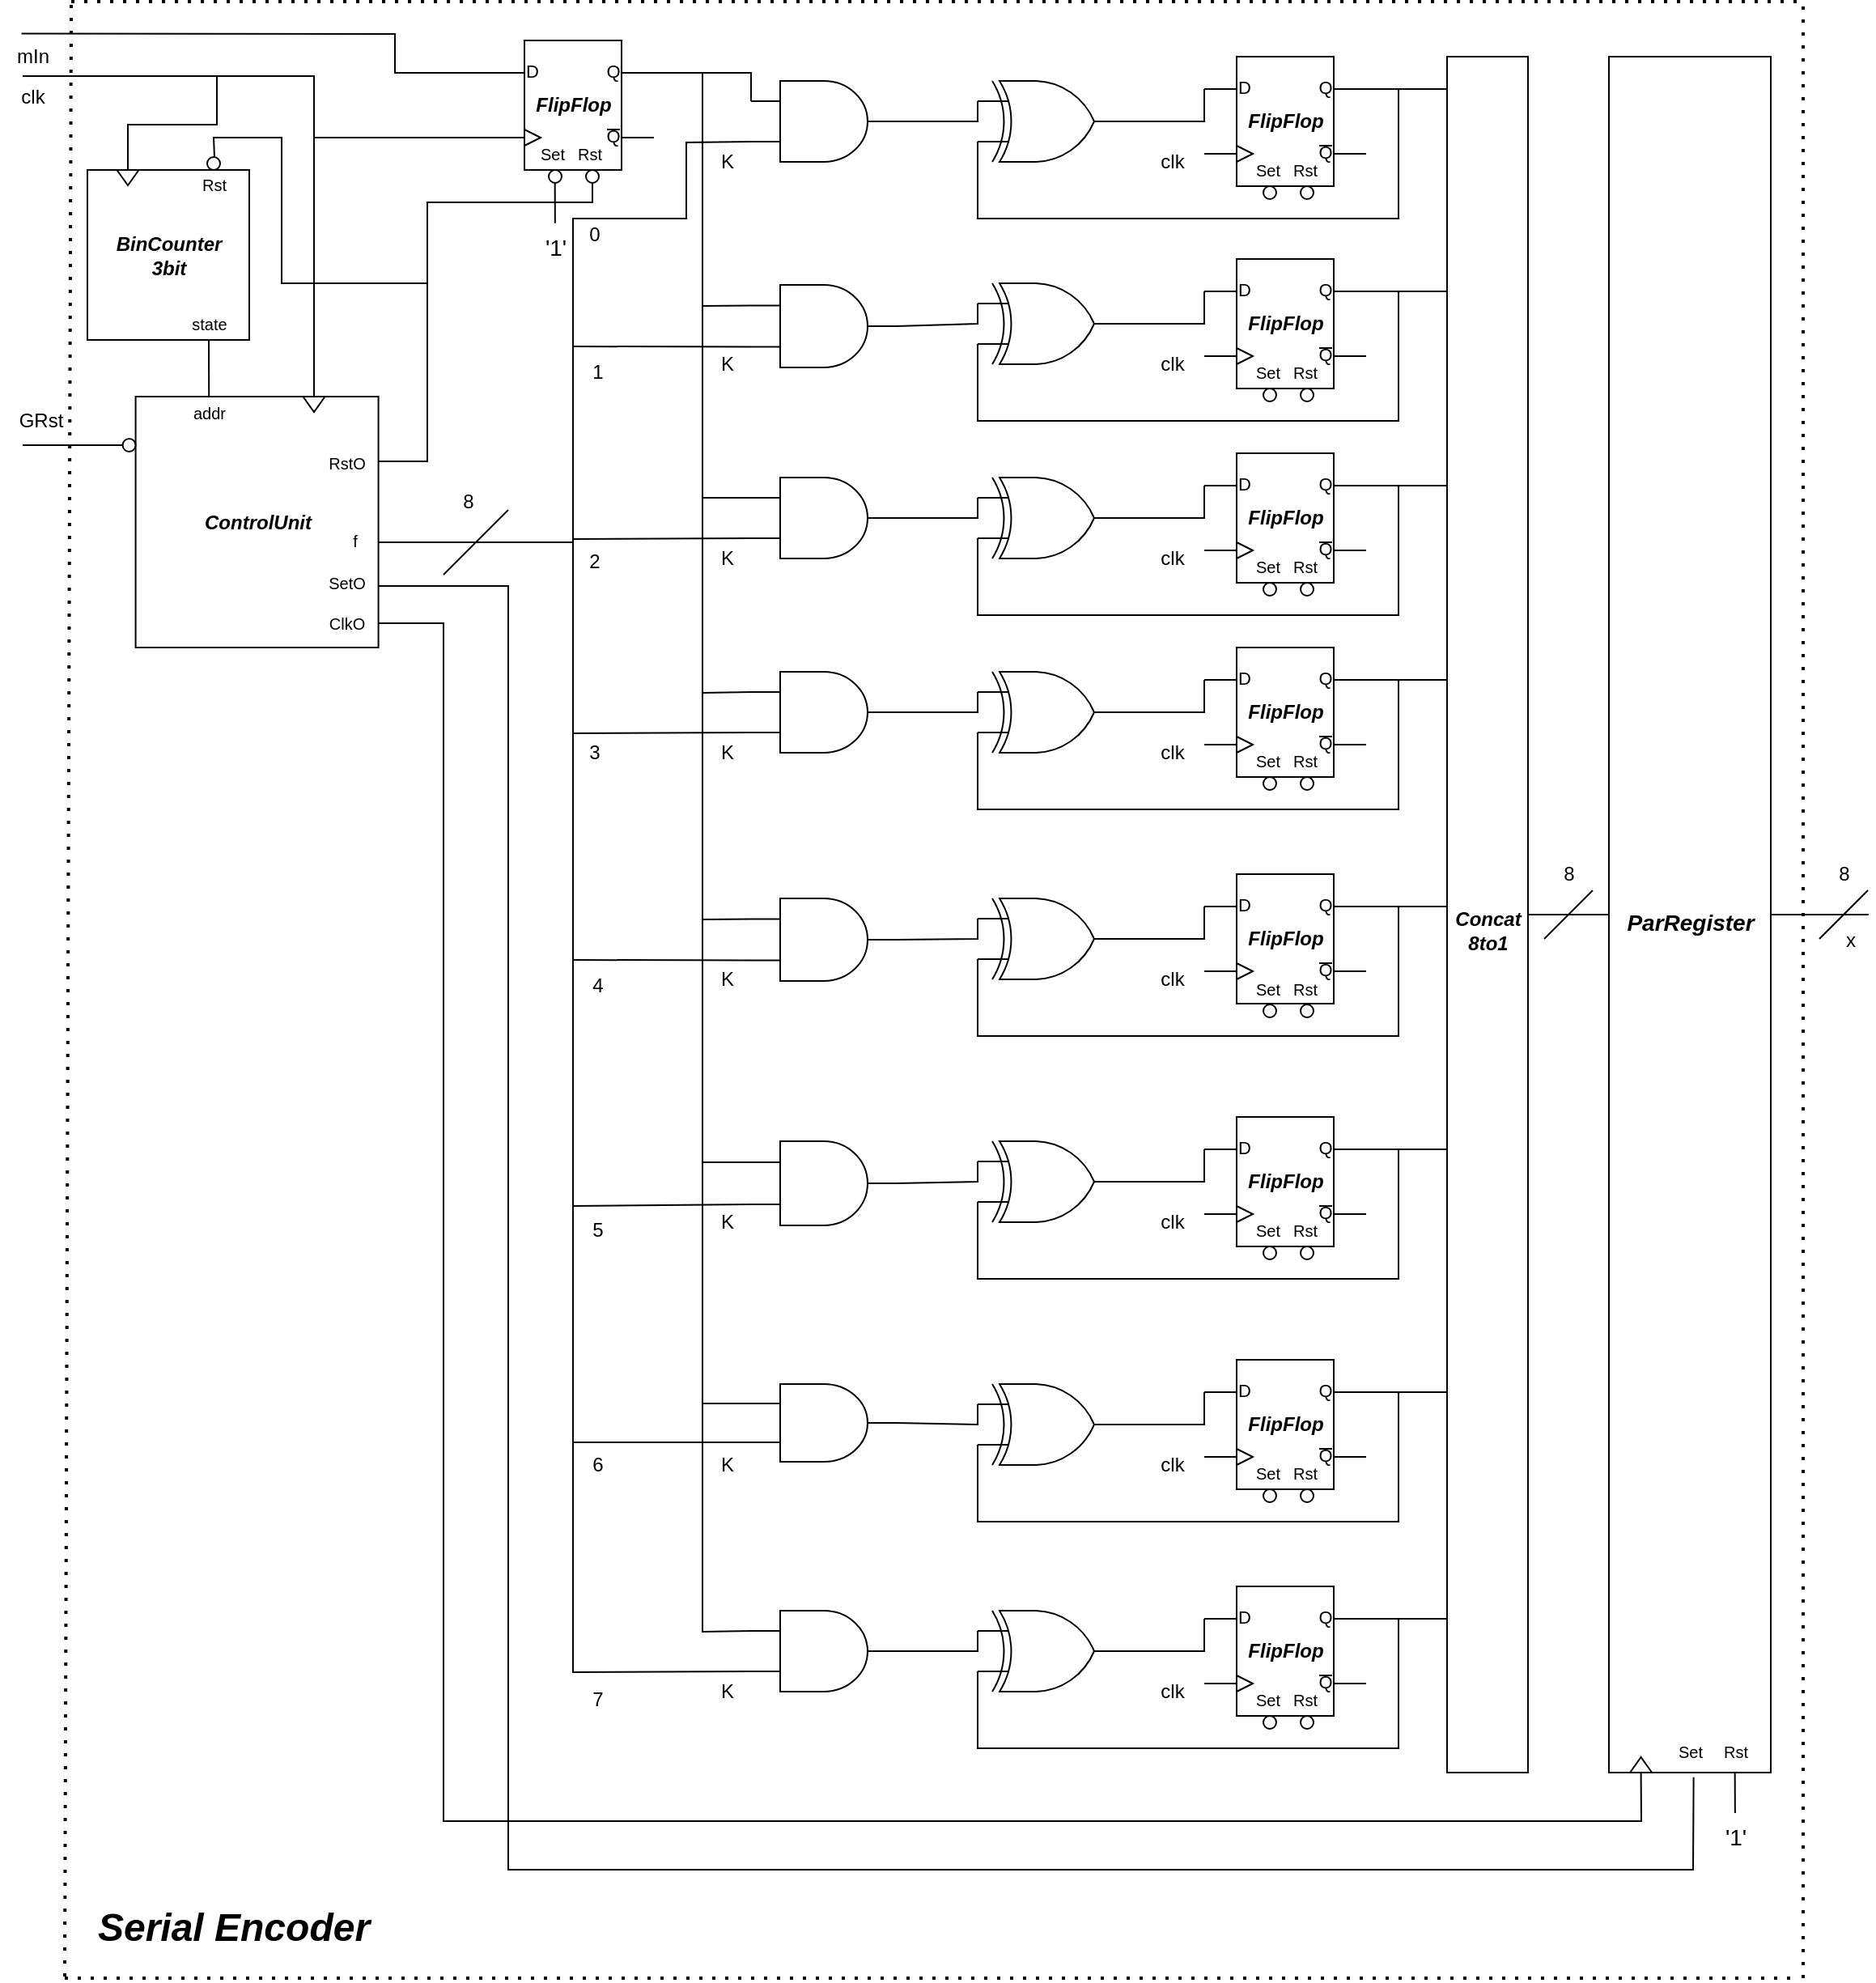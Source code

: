 <mxfile version="20.5.3" type="device"><diagram id="hlWSOwEMlUsjXCaCls0Y" name="Página-1"><mxGraphModel dx="2556" dy="978" grid="1" gridSize="10" guides="1" tooltips="1" connect="1" arrows="1" fold="1" page="1" pageScale="1" pageWidth="1169" pageHeight="827" math="0" shadow="0"><root><mxCell id="0"/><mxCell id="1" parent="0"/><mxCell id="8LxzM9WixTNTeKyloOXk-4" value="" style="verticalLabelPosition=bottom;shadow=0;dashed=0;align=center;html=1;verticalAlign=top;shape=mxgraph.electrical.logic_gates.d_type_flip-flop;" parent="1" vertex="1"><mxGeometry x="310" y="44" width="100" height="80" as="geometry"/></mxCell><mxCell id="8LxzM9WixTNTeKyloOXk-13" value="clk" style="text;html=1;align=center;verticalAlign=middle;resizable=0;points=[];autosize=1;strokeColor=none;fillColor=none;" parent="1" vertex="1"><mxGeometry x="6" y="64" width="40" height="30" as="geometry"/></mxCell><mxCell id="8LxzM9WixTNTeKyloOXk-22" value="" style="verticalLabelPosition=bottom;shadow=0;dashed=0;align=center;html=1;verticalAlign=top;shape=mxgraph.electrical.logic_gates.logic_gate;operation=and;" parent="1" vertex="1"><mxGeometry x="470" y="69" width="90" height="50" as="geometry"/></mxCell><mxCell id="8LxzM9WixTNTeKyloOXk-32" value="" style="verticalLabelPosition=bottom;shadow=0;dashed=0;align=center;html=1;verticalAlign=top;shape=mxgraph.electrical.logic_gates.logic_gate;operation=xor;" parent="1" vertex="1"><mxGeometry x="610" y="69" width="90" height="50" as="geometry"/></mxCell><mxCell id="8LxzM9WixTNTeKyloOXk-40" value="" style="verticalLabelPosition=bottom;shadow=0;dashed=0;align=center;html=1;verticalAlign=top;shape=mxgraph.electrical.logic_gates.d_type_flip-flop;" parent="1" vertex="1"><mxGeometry x="750" y="54" width="100" height="80" as="geometry"/></mxCell><mxCell id="8LxzM9WixTNTeKyloOXk-57" value="" style="endArrow=none;html=1;rounded=0;entryX=1;entryY=0.25;entryDx=0;entryDy=0;entryPerimeter=0;" parent="1" target="8LxzM9WixTNTeKyloOXk-40" edge="1"><mxGeometry width="50" height="50" relative="1" as="geometry"><mxPoint x="910" y="74" as="sourcePoint"/><mxPoint x="800" y="424" as="targetPoint"/></mxGeometry></mxCell><mxCell id="8LxzM9WixTNTeKyloOXk-58" value="" style="endArrow=none;html=1;rounded=0;exitX=0;exitY=0.75;exitDx=0;exitDy=0;exitPerimeter=0;" parent="1" source="8LxzM9WixTNTeKyloOXk-32" edge="1"><mxGeometry width="50" height="50" relative="1" as="geometry"><mxPoint x="750" y="474" as="sourcePoint"/><mxPoint x="870" y="74" as="targetPoint"/><Array as="points"><mxPoint x="610" y="154"/><mxPoint x="870" y="154"/></Array></mxGeometry></mxCell><mxCell id="8LxzM9WixTNTeKyloOXk-75" value="" style="endArrow=none;html=1;rounded=0;entryX=1;entryY=0.5;entryDx=0;entryDy=0;entryPerimeter=0;exitX=0;exitY=0.25;exitDx=0;exitDy=0;exitPerimeter=0;" parent="1" source="8LxzM9WixTNTeKyloOXk-40" target="8LxzM9WixTNTeKyloOXk-32" edge="1"><mxGeometry width="50" height="50" relative="1" as="geometry"><mxPoint x="560" y="364" as="sourcePoint"/><mxPoint x="610" y="314" as="targetPoint"/><Array as="points"><mxPoint x="750" y="94"/></Array></mxGeometry></mxCell><mxCell id="8LxzM9WixTNTeKyloOXk-76" value="" style="endArrow=none;html=1;rounded=0;entryX=1;entryY=0.5;entryDx=0;entryDy=0;entryPerimeter=0;exitX=0;exitY=0.25;exitDx=0;exitDy=0;exitPerimeter=0;" parent="1" source="8LxzM9WixTNTeKyloOXk-32" target="8LxzM9WixTNTeKyloOXk-22" edge="1"><mxGeometry width="50" height="50" relative="1" as="geometry"><mxPoint x="560" y="364" as="sourcePoint"/><mxPoint x="610" y="314" as="targetPoint"/><Array as="points"><mxPoint x="610" y="94"/></Array></mxGeometry></mxCell><mxCell id="8LxzM9WixTNTeKyloOXk-77" value="" style="endArrow=none;html=1;rounded=0;entryX=1;entryY=0.25;entryDx=0;entryDy=0;entryPerimeter=0;exitX=0;exitY=0.25;exitDx=0;exitDy=0;exitPerimeter=0;" parent="1" source="8LxzM9WixTNTeKyloOXk-22" target="8LxzM9WixTNTeKyloOXk-4" edge="1"><mxGeometry width="50" height="50" relative="1" as="geometry"><mxPoint x="560" y="364" as="sourcePoint"/><mxPoint x="610" y="314" as="targetPoint"/><Array as="points"><mxPoint x="470" y="64"/></Array></mxGeometry></mxCell><mxCell id="8LxzM9WixTNTeKyloOXk-82" value="mIn" style="text;html=1;align=center;verticalAlign=middle;resizable=0;points=[];autosize=1;strokeColor=none;fillColor=none;" parent="1" vertex="1"><mxGeometry x="6" y="39" width="40" height="30" as="geometry"/></mxCell><mxCell id="8LxzM9WixTNTeKyloOXk-83" value="K" style="text;html=1;align=center;verticalAlign=middle;resizable=0;points=[];autosize=1;strokeColor=none;fillColor=none;" parent="1" vertex="1"><mxGeometry x="440" y="104" width="30" height="30" as="geometry"/></mxCell><mxCell id="8LxzM9WixTNTeKyloOXk-86" value="clk" style="text;html=1;align=center;verticalAlign=middle;resizable=0;points=[];autosize=1;strokeColor=none;fillColor=none;" parent="1" vertex="1"><mxGeometry x="710" y="104" width="40" height="30" as="geometry"/></mxCell><mxCell id="8LxzM9WixTNTeKyloOXk-90" value="" style="verticalLabelPosition=bottom;shadow=0;dashed=0;align=center;html=1;verticalAlign=top;shape=mxgraph.electrical.logic_gates.logic_gate;operation=and;" parent="1" vertex="1"><mxGeometry x="470" y="195" width="90" height="51" as="geometry"/></mxCell><mxCell id="8LxzM9WixTNTeKyloOXk-91" value="" style="verticalLabelPosition=bottom;shadow=0;dashed=0;align=center;html=1;verticalAlign=top;shape=mxgraph.electrical.logic_gates.logic_gate;operation=xor;" parent="1" vertex="1"><mxGeometry x="610" y="194" width="90" height="50" as="geometry"/></mxCell><mxCell id="8LxzM9WixTNTeKyloOXk-92" value="" style="verticalLabelPosition=bottom;shadow=0;dashed=0;align=center;html=1;verticalAlign=top;shape=mxgraph.electrical.logic_gates.d_type_flip-flop;" parent="1" vertex="1"><mxGeometry x="750" y="179" width="100" height="80" as="geometry"/></mxCell><mxCell id="8LxzM9WixTNTeKyloOXk-94" value="" style="endArrow=none;html=1;rounded=0;entryX=1;entryY=0.25;entryDx=0;entryDy=0;entryPerimeter=0;" parent="1" target="8LxzM9WixTNTeKyloOXk-92" edge="1"><mxGeometry width="50" height="50" relative="1" as="geometry"><mxPoint x="910" y="199" as="sourcePoint"/><mxPoint x="800" y="549" as="targetPoint"/></mxGeometry></mxCell><mxCell id="8LxzM9WixTNTeKyloOXk-95" value="" style="endArrow=none;html=1;rounded=0;exitX=0;exitY=0.75;exitDx=0;exitDy=0;exitPerimeter=0;" parent="1" source="8LxzM9WixTNTeKyloOXk-91" edge="1"><mxGeometry width="50" height="50" relative="1" as="geometry"><mxPoint x="750" y="599" as="sourcePoint"/><mxPoint x="870" y="199" as="targetPoint"/><Array as="points"><mxPoint x="610" y="279"/><mxPoint x="870" y="279"/></Array></mxGeometry></mxCell><mxCell id="8LxzM9WixTNTeKyloOXk-96" value="" style="endArrow=none;html=1;rounded=0;entryX=1;entryY=0.5;entryDx=0;entryDy=0;entryPerimeter=0;exitX=0;exitY=0.25;exitDx=0;exitDy=0;exitPerimeter=0;" parent="1" source="8LxzM9WixTNTeKyloOXk-92" target="8LxzM9WixTNTeKyloOXk-91" edge="1"><mxGeometry width="50" height="50" relative="1" as="geometry"><mxPoint x="560" y="489" as="sourcePoint"/><mxPoint x="610" y="439" as="targetPoint"/><Array as="points"><mxPoint x="750" y="219"/></Array></mxGeometry></mxCell><mxCell id="8LxzM9WixTNTeKyloOXk-97" value="" style="endArrow=none;html=1;rounded=0;entryX=1;entryY=0.5;entryDx=0;entryDy=0;entryPerimeter=0;exitX=0;exitY=0.25;exitDx=0;exitDy=0;exitPerimeter=0;" parent="1" source="8LxzM9WixTNTeKyloOXk-91" target="8LxzM9WixTNTeKyloOXk-90" edge="1"><mxGeometry width="50" height="50" relative="1" as="geometry"><mxPoint x="560" y="489" as="sourcePoint"/><mxPoint x="610" y="439" as="targetPoint"/><Array as="points"><mxPoint x="610" y="219"/></Array></mxGeometry></mxCell><mxCell id="8LxzM9WixTNTeKyloOXk-102" value="K" style="text;html=1;align=center;verticalAlign=middle;resizable=0;points=[];autosize=1;strokeColor=none;fillColor=none;" parent="1" vertex="1"><mxGeometry x="440" y="229" width="30" height="30" as="geometry"/></mxCell><mxCell id="8LxzM9WixTNTeKyloOXk-103" value="clk" style="text;html=1;align=center;verticalAlign=middle;resizable=0;points=[];autosize=1;strokeColor=none;fillColor=none;" parent="1" vertex="1"><mxGeometry x="710" y="229" width="40" height="30" as="geometry"/></mxCell><mxCell id="8LxzM9WixTNTeKyloOXk-107" value="" style="verticalLabelPosition=bottom;shadow=0;dashed=0;align=center;html=1;verticalAlign=top;shape=mxgraph.electrical.logic_gates.logic_gate;operation=and;" parent="1" vertex="1"><mxGeometry x="470" y="314" width="90" height="50" as="geometry"/></mxCell><mxCell id="8LxzM9WixTNTeKyloOXk-108" value="" style="verticalLabelPosition=bottom;shadow=0;dashed=0;align=center;html=1;verticalAlign=top;shape=mxgraph.electrical.logic_gates.logic_gate;operation=xor;" parent="1" vertex="1"><mxGeometry x="610" y="314" width="90" height="50" as="geometry"/></mxCell><mxCell id="8LxzM9WixTNTeKyloOXk-109" value="" style="verticalLabelPosition=bottom;shadow=0;dashed=0;align=center;html=1;verticalAlign=top;shape=mxgraph.electrical.logic_gates.d_type_flip-flop;" parent="1" vertex="1"><mxGeometry x="750" y="299" width="100" height="80" as="geometry"/></mxCell><mxCell id="8LxzM9WixTNTeKyloOXk-111" value="" style="endArrow=none;html=1;rounded=0;entryX=1;entryY=0.25;entryDx=0;entryDy=0;entryPerimeter=0;" parent="1" target="8LxzM9WixTNTeKyloOXk-109" edge="1"><mxGeometry width="50" height="50" relative="1" as="geometry"><mxPoint x="910" y="319" as="sourcePoint"/><mxPoint x="800" y="669" as="targetPoint"/></mxGeometry></mxCell><mxCell id="8LxzM9WixTNTeKyloOXk-112" value="" style="endArrow=none;html=1;rounded=0;exitX=0;exitY=0.75;exitDx=0;exitDy=0;exitPerimeter=0;" parent="1" source="8LxzM9WixTNTeKyloOXk-108" edge="1"><mxGeometry width="50" height="50" relative="1" as="geometry"><mxPoint x="750" y="719" as="sourcePoint"/><mxPoint x="870" y="319" as="targetPoint"/><Array as="points"><mxPoint x="610" y="399"/><mxPoint x="870" y="399"/></Array></mxGeometry></mxCell><mxCell id="8LxzM9WixTNTeKyloOXk-113" value="" style="endArrow=none;html=1;rounded=0;entryX=1;entryY=0.5;entryDx=0;entryDy=0;entryPerimeter=0;exitX=0;exitY=0.25;exitDx=0;exitDy=0;exitPerimeter=0;" parent="1" source="8LxzM9WixTNTeKyloOXk-109" target="8LxzM9WixTNTeKyloOXk-108" edge="1"><mxGeometry width="50" height="50" relative="1" as="geometry"><mxPoint x="560" y="609" as="sourcePoint"/><mxPoint x="610" y="559" as="targetPoint"/><Array as="points"><mxPoint x="750" y="339"/></Array></mxGeometry></mxCell><mxCell id="8LxzM9WixTNTeKyloOXk-114" value="" style="endArrow=none;html=1;rounded=0;entryX=1;entryY=0.5;entryDx=0;entryDy=0;entryPerimeter=0;exitX=0;exitY=0.25;exitDx=0;exitDy=0;exitPerimeter=0;" parent="1" source="8LxzM9WixTNTeKyloOXk-108" target="8LxzM9WixTNTeKyloOXk-107" edge="1"><mxGeometry width="50" height="50" relative="1" as="geometry"><mxPoint x="560" y="609" as="sourcePoint"/><mxPoint x="610" y="559" as="targetPoint"/><Array as="points"><mxPoint x="610" y="339"/></Array></mxGeometry></mxCell><mxCell id="8LxzM9WixTNTeKyloOXk-119" value="K" style="text;html=1;align=center;verticalAlign=middle;resizable=0;points=[];autosize=1;strokeColor=none;fillColor=none;" parent="1" vertex="1"><mxGeometry x="440" y="349" width="30" height="30" as="geometry"/></mxCell><mxCell id="8LxzM9WixTNTeKyloOXk-120" value="clk" style="text;html=1;align=center;verticalAlign=middle;resizable=0;points=[];autosize=1;strokeColor=none;fillColor=none;" parent="1" vertex="1"><mxGeometry x="710" y="349" width="40" height="30" as="geometry"/></mxCell><mxCell id="8LxzM9WixTNTeKyloOXk-141" value="" style="verticalLabelPosition=bottom;shadow=0;dashed=0;align=center;html=1;verticalAlign=top;shape=mxgraph.electrical.logic_gates.logic_gate;operation=and;" parent="1" vertex="1"><mxGeometry x="470" y="434" width="90" height="50" as="geometry"/></mxCell><mxCell id="8LxzM9WixTNTeKyloOXk-142" value="" style="verticalLabelPosition=bottom;shadow=0;dashed=0;align=center;html=1;verticalAlign=top;shape=mxgraph.electrical.logic_gates.logic_gate;operation=xor;" parent="1" vertex="1"><mxGeometry x="610" y="434" width="90" height="50" as="geometry"/></mxCell><mxCell id="8LxzM9WixTNTeKyloOXk-143" value="" style="verticalLabelPosition=bottom;shadow=0;dashed=0;align=center;html=1;verticalAlign=top;shape=mxgraph.electrical.logic_gates.d_type_flip-flop;" parent="1" vertex="1"><mxGeometry x="750" y="419" width="100" height="80" as="geometry"/></mxCell><mxCell id="8LxzM9WixTNTeKyloOXk-145" value="" style="endArrow=none;html=1;rounded=0;entryX=1;entryY=0.25;entryDx=0;entryDy=0;entryPerimeter=0;" parent="1" target="8LxzM9WixTNTeKyloOXk-143" edge="1"><mxGeometry width="50" height="50" relative="1" as="geometry"><mxPoint x="910" y="439" as="sourcePoint"/><mxPoint x="800" y="789" as="targetPoint"/></mxGeometry></mxCell><mxCell id="8LxzM9WixTNTeKyloOXk-146" value="" style="endArrow=none;html=1;rounded=0;exitX=0;exitY=0.75;exitDx=0;exitDy=0;exitPerimeter=0;" parent="1" source="8LxzM9WixTNTeKyloOXk-142" edge="1"><mxGeometry width="50" height="50" relative="1" as="geometry"><mxPoint x="750" y="839" as="sourcePoint"/><mxPoint x="870" y="439" as="targetPoint"/><Array as="points"><mxPoint x="610" y="519"/><mxPoint x="870" y="519"/></Array></mxGeometry></mxCell><mxCell id="8LxzM9WixTNTeKyloOXk-147" value="" style="endArrow=none;html=1;rounded=0;entryX=1;entryY=0.5;entryDx=0;entryDy=0;entryPerimeter=0;exitX=0;exitY=0.25;exitDx=0;exitDy=0;exitPerimeter=0;" parent="1" source="8LxzM9WixTNTeKyloOXk-143" target="8LxzM9WixTNTeKyloOXk-142" edge="1"><mxGeometry width="50" height="50" relative="1" as="geometry"><mxPoint x="560" y="729" as="sourcePoint"/><mxPoint x="610" y="679" as="targetPoint"/><Array as="points"><mxPoint x="750" y="459"/></Array></mxGeometry></mxCell><mxCell id="8LxzM9WixTNTeKyloOXk-148" value="" style="endArrow=none;html=1;rounded=0;entryX=1;entryY=0.5;entryDx=0;entryDy=0;entryPerimeter=0;exitX=0;exitY=0.25;exitDx=0;exitDy=0;exitPerimeter=0;" parent="1" source="8LxzM9WixTNTeKyloOXk-142" target="8LxzM9WixTNTeKyloOXk-141" edge="1"><mxGeometry width="50" height="50" relative="1" as="geometry"><mxPoint x="560" y="729" as="sourcePoint"/><mxPoint x="610" y="679" as="targetPoint"/><Array as="points"><mxPoint x="610" y="459"/></Array></mxGeometry></mxCell><mxCell id="8LxzM9WixTNTeKyloOXk-153" value="K" style="text;html=1;align=center;verticalAlign=middle;resizable=0;points=[];autosize=1;strokeColor=none;fillColor=none;" parent="1" vertex="1"><mxGeometry x="440" y="469" width="30" height="30" as="geometry"/></mxCell><mxCell id="8LxzM9WixTNTeKyloOXk-154" value="clk" style="text;html=1;align=center;verticalAlign=middle;resizable=0;points=[];autosize=1;strokeColor=none;fillColor=none;" parent="1" vertex="1"><mxGeometry x="710" y="469" width="40" height="30" as="geometry"/></mxCell><mxCell id="8LxzM9WixTNTeKyloOXk-158" value="" style="verticalLabelPosition=bottom;shadow=0;dashed=0;align=center;html=1;verticalAlign=top;shape=mxgraph.electrical.logic_gates.logic_gate;operation=and;" parent="1" vertex="1"><mxGeometry x="470" y="574" width="90" height="51" as="geometry"/></mxCell><mxCell id="8LxzM9WixTNTeKyloOXk-159" value="" style="verticalLabelPosition=bottom;shadow=0;dashed=0;align=center;html=1;verticalAlign=top;shape=mxgraph.electrical.logic_gates.logic_gate;operation=xor;" parent="1" vertex="1"><mxGeometry x="610" y="574" width="90" height="50" as="geometry"/></mxCell><mxCell id="8LxzM9WixTNTeKyloOXk-160" value="" style="verticalLabelPosition=bottom;shadow=0;dashed=0;align=center;html=1;verticalAlign=top;shape=mxgraph.electrical.logic_gates.d_type_flip-flop;" parent="1" vertex="1"><mxGeometry x="750" y="559" width="100" height="80" as="geometry"/></mxCell><mxCell id="8LxzM9WixTNTeKyloOXk-162" value="" style="endArrow=none;html=1;rounded=0;entryX=1;entryY=0.25;entryDx=0;entryDy=0;entryPerimeter=0;" parent="1" target="8LxzM9WixTNTeKyloOXk-160" edge="1"><mxGeometry width="50" height="50" relative="1" as="geometry"><mxPoint x="910" y="579" as="sourcePoint"/><mxPoint x="800" y="929" as="targetPoint"/></mxGeometry></mxCell><mxCell id="8LxzM9WixTNTeKyloOXk-163" value="" style="endArrow=none;html=1;rounded=0;exitX=0;exitY=0.75;exitDx=0;exitDy=0;exitPerimeter=0;" parent="1" source="8LxzM9WixTNTeKyloOXk-159" edge="1"><mxGeometry width="50" height="50" relative="1" as="geometry"><mxPoint x="750" y="979" as="sourcePoint"/><mxPoint x="870" y="579" as="targetPoint"/><Array as="points"><mxPoint x="610" y="659"/><mxPoint x="870" y="659"/></Array></mxGeometry></mxCell><mxCell id="8LxzM9WixTNTeKyloOXk-164" value="" style="endArrow=none;html=1;rounded=0;entryX=1;entryY=0.5;entryDx=0;entryDy=0;entryPerimeter=0;exitX=0;exitY=0.25;exitDx=0;exitDy=0;exitPerimeter=0;" parent="1" source="8LxzM9WixTNTeKyloOXk-160" target="8LxzM9WixTNTeKyloOXk-159" edge="1"><mxGeometry width="50" height="50" relative="1" as="geometry"><mxPoint x="560" y="869" as="sourcePoint"/><mxPoint x="610" y="819" as="targetPoint"/><Array as="points"><mxPoint x="750" y="599"/></Array></mxGeometry></mxCell><mxCell id="8LxzM9WixTNTeKyloOXk-165" value="" style="endArrow=none;html=1;rounded=0;entryX=1;entryY=0.5;entryDx=0;entryDy=0;entryPerimeter=0;exitX=0;exitY=0.25;exitDx=0;exitDy=0;exitPerimeter=0;" parent="1" source="8LxzM9WixTNTeKyloOXk-159" target="8LxzM9WixTNTeKyloOXk-158" edge="1"><mxGeometry width="50" height="50" relative="1" as="geometry"><mxPoint x="560" y="869" as="sourcePoint"/><mxPoint x="610" y="819" as="targetPoint"/><Array as="points"><mxPoint x="610" y="599"/></Array></mxGeometry></mxCell><mxCell id="8LxzM9WixTNTeKyloOXk-170" value="K" style="text;html=1;align=center;verticalAlign=middle;resizable=0;points=[];autosize=1;strokeColor=none;fillColor=none;" parent="1" vertex="1"><mxGeometry x="440" y="609" width="30" height="30" as="geometry"/></mxCell><mxCell id="8LxzM9WixTNTeKyloOXk-171" value="clk" style="text;html=1;align=center;verticalAlign=middle;resizable=0;points=[];autosize=1;strokeColor=none;fillColor=none;" parent="1" vertex="1"><mxGeometry x="710" y="609" width="40" height="30" as="geometry"/></mxCell><mxCell id="8LxzM9WixTNTeKyloOXk-175" value="" style="verticalLabelPosition=bottom;shadow=0;dashed=0;align=center;html=1;verticalAlign=top;shape=mxgraph.electrical.logic_gates.logic_gate;operation=and;" parent="1" vertex="1"><mxGeometry x="470" y="724" width="90" height="52" as="geometry"/></mxCell><mxCell id="8LxzM9WixTNTeKyloOXk-176" value="" style="verticalLabelPosition=bottom;shadow=0;dashed=0;align=center;html=1;verticalAlign=top;shape=mxgraph.electrical.logic_gates.logic_gate;operation=xor;" parent="1" vertex="1"><mxGeometry x="610" y="724" width="90" height="50" as="geometry"/></mxCell><mxCell id="8LxzM9WixTNTeKyloOXk-177" value="" style="verticalLabelPosition=bottom;shadow=0;dashed=0;align=center;html=1;verticalAlign=top;shape=mxgraph.electrical.logic_gates.d_type_flip-flop;" parent="1" vertex="1"><mxGeometry x="750" y="709" width="100" height="80" as="geometry"/></mxCell><mxCell id="8LxzM9WixTNTeKyloOXk-179" value="" style="endArrow=none;html=1;rounded=0;entryX=1;entryY=0.25;entryDx=0;entryDy=0;entryPerimeter=0;" parent="1" target="8LxzM9WixTNTeKyloOXk-177" edge="1"><mxGeometry width="50" height="50" relative="1" as="geometry"><mxPoint x="910" y="729" as="sourcePoint"/><mxPoint x="800" y="1079" as="targetPoint"/></mxGeometry></mxCell><mxCell id="8LxzM9WixTNTeKyloOXk-180" value="" style="endArrow=none;html=1;rounded=0;exitX=0;exitY=0.75;exitDx=0;exitDy=0;exitPerimeter=0;" parent="1" source="8LxzM9WixTNTeKyloOXk-176" edge="1"><mxGeometry width="50" height="50" relative="1" as="geometry"><mxPoint x="750" y="1129" as="sourcePoint"/><mxPoint x="870" y="729" as="targetPoint"/><Array as="points"><mxPoint x="610" y="809"/><mxPoint x="870" y="809"/></Array></mxGeometry></mxCell><mxCell id="8LxzM9WixTNTeKyloOXk-181" value="" style="endArrow=none;html=1;rounded=0;entryX=1;entryY=0.5;entryDx=0;entryDy=0;entryPerimeter=0;exitX=0;exitY=0.25;exitDx=0;exitDy=0;exitPerimeter=0;" parent="1" source="8LxzM9WixTNTeKyloOXk-177" target="8LxzM9WixTNTeKyloOXk-176" edge="1"><mxGeometry width="50" height="50" relative="1" as="geometry"><mxPoint x="560" y="1019" as="sourcePoint"/><mxPoint x="610" y="969" as="targetPoint"/><Array as="points"><mxPoint x="750" y="749"/></Array></mxGeometry></mxCell><mxCell id="8LxzM9WixTNTeKyloOXk-182" value="" style="endArrow=none;html=1;rounded=0;entryX=1;entryY=0.5;entryDx=0;entryDy=0;entryPerimeter=0;exitX=0;exitY=0.25;exitDx=0;exitDy=0;exitPerimeter=0;" parent="1" source="8LxzM9WixTNTeKyloOXk-176" target="8LxzM9WixTNTeKyloOXk-175" edge="1"><mxGeometry width="50" height="50" relative="1" as="geometry"><mxPoint x="560" y="1019" as="sourcePoint"/><mxPoint x="610" y="969" as="targetPoint"/><Array as="points"><mxPoint x="610" y="749"/></Array></mxGeometry></mxCell><mxCell id="8LxzM9WixTNTeKyloOXk-187" value="K" style="text;html=1;align=center;verticalAlign=middle;resizable=0;points=[];autosize=1;strokeColor=none;fillColor=none;" parent="1" vertex="1"><mxGeometry x="440" y="759" width="30" height="30" as="geometry"/></mxCell><mxCell id="8LxzM9WixTNTeKyloOXk-188" value="clk" style="text;html=1;align=center;verticalAlign=middle;resizable=0;points=[];autosize=1;strokeColor=none;fillColor=none;" parent="1" vertex="1"><mxGeometry x="710" y="759" width="40" height="30" as="geometry"/></mxCell><mxCell id="8LxzM9WixTNTeKyloOXk-192" value="" style="verticalLabelPosition=bottom;shadow=0;dashed=0;align=center;html=1;verticalAlign=top;shape=mxgraph.electrical.logic_gates.logic_gate;operation=and;" parent="1" vertex="1"><mxGeometry x="470" y="874" width="90" height="48" as="geometry"/></mxCell><mxCell id="8LxzM9WixTNTeKyloOXk-193" value="" style="verticalLabelPosition=bottom;shadow=0;dashed=0;align=center;html=1;verticalAlign=top;shape=mxgraph.electrical.logic_gates.logic_gate;operation=xor;" parent="1" vertex="1"><mxGeometry x="610" y="874" width="90" height="50" as="geometry"/></mxCell><mxCell id="8LxzM9WixTNTeKyloOXk-194" value="" style="verticalLabelPosition=bottom;shadow=0;dashed=0;align=center;html=1;verticalAlign=top;shape=mxgraph.electrical.logic_gates.d_type_flip-flop;" parent="1" vertex="1"><mxGeometry x="750" y="859" width="100" height="80" as="geometry"/></mxCell><mxCell id="8LxzM9WixTNTeKyloOXk-196" value="" style="endArrow=none;html=1;rounded=0;entryX=1;entryY=0.25;entryDx=0;entryDy=0;entryPerimeter=0;" parent="1" target="8LxzM9WixTNTeKyloOXk-194" edge="1"><mxGeometry width="50" height="50" relative="1" as="geometry"><mxPoint x="910" y="879" as="sourcePoint"/><mxPoint x="800" y="1229" as="targetPoint"/></mxGeometry></mxCell><mxCell id="8LxzM9WixTNTeKyloOXk-197" value="" style="endArrow=none;html=1;rounded=0;exitX=0;exitY=0.75;exitDx=0;exitDy=0;exitPerimeter=0;" parent="1" source="8LxzM9WixTNTeKyloOXk-193" edge="1"><mxGeometry width="50" height="50" relative="1" as="geometry"><mxPoint x="750" y="1279" as="sourcePoint"/><mxPoint x="870" y="879" as="targetPoint"/><Array as="points"><mxPoint x="610" y="959"/><mxPoint x="870" y="959"/></Array></mxGeometry></mxCell><mxCell id="8LxzM9WixTNTeKyloOXk-198" value="" style="endArrow=none;html=1;rounded=0;entryX=1;entryY=0.5;entryDx=0;entryDy=0;entryPerimeter=0;exitX=0;exitY=0.25;exitDx=0;exitDy=0;exitPerimeter=0;" parent="1" source="8LxzM9WixTNTeKyloOXk-194" target="8LxzM9WixTNTeKyloOXk-193" edge="1"><mxGeometry width="50" height="50" relative="1" as="geometry"><mxPoint x="560" y="1169" as="sourcePoint"/><mxPoint x="610" y="1119" as="targetPoint"/><Array as="points"><mxPoint x="750" y="899"/></Array></mxGeometry></mxCell><mxCell id="8LxzM9WixTNTeKyloOXk-199" value="" style="endArrow=none;html=1;rounded=0;entryX=1;entryY=0.5;entryDx=0;entryDy=0;entryPerimeter=0;exitX=0;exitY=0.25;exitDx=0;exitDy=0;exitPerimeter=0;" parent="1" source="8LxzM9WixTNTeKyloOXk-193" target="8LxzM9WixTNTeKyloOXk-192" edge="1"><mxGeometry width="50" height="50" relative="1" as="geometry"><mxPoint x="560" y="1169" as="sourcePoint"/><mxPoint x="610" y="1119" as="targetPoint"/><Array as="points"><mxPoint x="610" y="899"/></Array></mxGeometry></mxCell><mxCell id="8LxzM9WixTNTeKyloOXk-204" value="K" style="text;html=1;align=center;verticalAlign=middle;resizable=0;points=[];autosize=1;strokeColor=none;fillColor=none;" parent="1" vertex="1"><mxGeometry x="440" y="909" width="30" height="30" as="geometry"/></mxCell><mxCell id="8LxzM9WixTNTeKyloOXk-205" value="clk" style="text;html=1;align=center;verticalAlign=middle;resizable=0;points=[];autosize=1;strokeColor=none;fillColor=none;" parent="1" vertex="1"><mxGeometry x="710" y="909" width="40" height="30" as="geometry"/></mxCell><mxCell id="8LxzM9WixTNTeKyloOXk-209" value="" style="verticalLabelPosition=bottom;shadow=0;dashed=0;align=center;html=1;verticalAlign=top;shape=mxgraph.electrical.logic_gates.logic_gate;operation=and;" parent="1" vertex="1"><mxGeometry x="470" y="1014" width="90" height="50" as="geometry"/></mxCell><mxCell id="8LxzM9WixTNTeKyloOXk-210" value="" style="verticalLabelPosition=bottom;shadow=0;dashed=0;align=center;html=1;verticalAlign=top;shape=mxgraph.electrical.logic_gates.logic_gate;operation=xor;" parent="1" vertex="1"><mxGeometry x="610" y="1014" width="90" height="50" as="geometry"/></mxCell><mxCell id="8LxzM9WixTNTeKyloOXk-211" value="" style="verticalLabelPosition=bottom;shadow=0;dashed=0;align=center;html=1;verticalAlign=top;shape=mxgraph.electrical.logic_gates.d_type_flip-flop;" parent="1" vertex="1"><mxGeometry x="750" y="999" width="100" height="80" as="geometry"/></mxCell><mxCell id="8LxzM9WixTNTeKyloOXk-213" value="" style="endArrow=none;html=1;rounded=0;entryX=1;entryY=0.25;entryDx=0;entryDy=0;entryPerimeter=0;" parent="1" target="8LxzM9WixTNTeKyloOXk-211" edge="1"><mxGeometry width="50" height="50" relative="1" as="geometry"><mxPoint x="910" y="1019" as="sourcePoint"/><mxPoint x="800" y="1369" as="targetPoint"/></mxGeometry></mxCell><mxCell id="8LxzM9WixTNTeKyloOXk-214" value="" style="endArrow=none;html=1;rounded=0;exitX=0;exitY=0.75;exitDx=0;exitDy=0;exitPerimeter=0;" parent="1" source="8LxzM9WixTNTeKyloOXk-210" edge="1"><mxGeometry width="50" height="50" relative="1" as="geometry"><mxPoint x="750" y="1419" as="sourcePoint"/><mxPoint x="870" y="1019" as="targetPoint"/><Array as="points"><mxPoint x="610" y="1099"/><mxPoint x="870" y="1099"/></Array></mxGeometry></mxCell><mxCell id="8LxzM9WixTNTeKyloOXk-215" value="" style="endArrow=none;html=1;rounded=0;entryX=1;entryY=0.5;entryDx=0;entryDy=0;entryPerimeter=0;exitX=0;exitY=0.25;exitDx=0;exitDy=0;exitPerimeter=0;" parent="1" source="8LxzM9WixTNTeKyloOXk-211" target="8LxzM9WixTNTeKyloOXk-210" edge="1"><mxGeometry width="50" height="50" relative="1" as="geometry"><mxPoint x="560" y="1309" as="sourcePoint"/><mxPoint x="610" y="1259" as="targetPoint"/><Array as="points"><mxPoint x="750" y="1039"/></Array></mxGeometry></mxCell><mxCell id="8LxzM9WixTNTeKyloOXk-216" value="" style="endArrow=none;html=1;rounded=0;entryX=1;entryY=0.5;entryDx=0;entryDy=0;entryPerimeter=0;exitX=0;exitY=0.25;exitDx=0;exitDy=0;exitPerimeter=0;" parent="1" source="8LxzM9WixTNTeKyloOXk-210" target="8LxzM9WixTNTeKyloOXk-209" edge="1"><mxGeometry width="50" height="50" relative="1" as="geometry"><mxPoint x="560" y="1309" as="sourcePoint"/><mxPoint x="610" y="1259" as="targetPoint"/><Array as="points"><mxPoint x="610" y="1039"/></Array></mxGeometry></mxCell><mxCell id="8LxzM9WixTNTeKyloOXk-221" value="K" style="text;html=1;align=center;verticalAlign=middle;resizable=0;points=[];autosize=1;strokeColor=none;fillColor=none;" parent="1" vertex="1"><mxGeometry x="440" y="1049" width="30" height="30" as="geometry"/></mxCell><mxCell id="8LxzM9WixTNTeKyloOXk-222" value="clk" style="text;html=1;align=center;verticalAlign=middle;resizable=0;points=[];autosize=1;strokeColor=none;fillColor=none;" parent="1" vertex="1"><mxGeometry x="710" y="1049" width="40" height="30" as="geometry"/></mxCell><mxCell id="p2xzKDgyiO5Euj7Iuk1L-1" value="" style="endArrow=none;html=1;rounded=0;exitX=0;exitY=0.25;exitDx=0;exitDy=0;exitPerimeter=0;" edge="1" parent="1" source="8LxzM9WixTNTeKyloOXk-209"><mxGeometry width="50" height="50" relative="1" as="geometry"><mxPoint x="430" y="1024" as="sourcePoint"/><mxPoint x="440" y="64" as="targetPoint"/><Array as="points"><mxPoint x="440" y="1027"/></Array></mxGeometry></mxCell><mxCell id="p2xzKDgyiO5Euj7Iuk1L-2" value="" style="rounded=0;whiteSpace=wrap;html=1;" vertex="1" parent="1"><mxGeometry x="900" y="54" width="50" height="1060" as="geometry"/></mxCell><mxCell id="p2xzKDgyiO5Euj7Iuk1L-3" value="" style="rounded=0;whiteSpace=wrap;html=1;" vertex="1" parent="1"><mxGeometry x="1000" y="54" width="100" height="1060" as="geometry"/></mxCell><mxCell id="p2xzKDgyiO5Euj7Iuk1L-4" value="" style="endArrow=none;html=1;rounded=0;exitX=1;exitY=0.5;exitDx=0;exitDy=0;" edge="1" parent="1" source="p2xzKDgyiO5Euj7Iuk1L-2" target="p2xzKDgyiO5Euj7Iuk1L-3"><mxGeometry width="50" height="50" relative="1" as="geometry"><mxPoint x="630" y="634" as="sourcePoint"/><mxPoint x="680" y="584" as="targetPoint"/></mxGeometry></mxCell><mxCell id="p2xzKDgyiO5Euj7Iuk1L-5" value="" style="endArrow=none;html=1;rounded=0;exitX=1;exitY=0.5;exitDx=0;exitDy=0;entryX=0.881;entryY=-0.017;entryDx=0;entryDy=0;entryPerimeter=0;" edge="1" parent="1" source="p2xzKDgyiO5Euj7Iuk1L-3" target="p2xzKDgyiO5Euj7Iuk1L-95"><mxGeometry width="50" height="50" relative="1" as="geometry"><mxPoint x="960" y="604" as="sourcePoint"/><mxPoint x="1150" y="584" as="targetPoint"/></mxGeometry></mxCell><mxCell id="p2xzKDgyiO5Euj7Iuk1L-6" value="" style="endArrow=none;html=1;rounded=0;" edge="1" parent="1"><mxGeometry width="50" height="50" relative="1" as="geometry"><mxPoint x="960" y="599" as="sourcePoint"/><mxPoint x="990" y="569" as="targetPoint"/></mxGeometry></mxCell><mxCell id="p2xzKDgyiO5Euj7Iuk1L-7" value="" style="endArrow=none;html=1;rounded=0;" edge="1" parent="1"><mxGeometry width="50" height="50" relative="1" as="geometry"><mxPoint x="1130" y="599" as="sourcePoint"/><mxPoint x="1160" y="569" as="targetPoint"/></mxGeometry></mxCell><mxCell id="p2xzKDgyiO5Euj7Iuk1L-8" value="8" style="text;html=1;align=center;verticalAlign=middle;resizable=0;points=[];autosize=1;strokeColor=none;fillColor=none;" vertex="1" parent="1"><mxGeometry x="960" y="544" width="30" height="30" as="geometry"/></mxCell><mxCell id="p2xzKDgyiO5Euj7Iuk1L-9" value="8" style="text;html=1;align=center;verticalAlign=middle;resizable=0;points=[];autosize=1;strokeColor=none;fillColor=none;" vertex="1" parent="1"><mxGeometry x="1130" y="544" width="30" height="30" as="geometry"/></mxCell><mxCell id="p2xzKDgyiO5Euj7Iuk1L-10" value="&lt;b&gt;&lt;i&gt;&lt;font style=&quot;font-size: 14px;&quot;&gt;ParRegister&lt;/font&gt;&lt;/i&gt;&lt;/b&gt;" style="text;html=1;align=center;verticalAlign=middle;resizable=0;points=[];autosize=1;strokeColor=none;fillColor=none;" vertex="1" parent="1"><mxGeometry x="1000" y="574" width="100" height="30" as="geometry"/></mxCell><mxCell id="p2xzKDgyiO5Euj7Iuk1L-11" value="&lt;b&gt;&lt;i&gt;&lt;font style=&quot;&quot;&gt;&lt;font style=&quot;font-size: 12px;&quot;&gt;Concat&lt;br&gt;8to1&lt;/font&gt;&lt;br&gt;&lt;/font&gt;&lt;/i&gt;&lt;/b&gt;" style="text;html=1;align=center;verticalAlign=middle;resizable=0;points=[];autosize=1;strokeColor=none;fillColor=none;" vertex="1" parent="1"><mxGeometry x="895" y="574" width="60" height="40" as="geometry"/></mxCell><mxCell id="p2xzKDgyiO5Euj7Iuk1L-12" value="&lt;b&gt;&lt;i&gt;&lt;font style=&quot;font-size: 12px;&quot;&gt;FlipFlop&lt;/font&gt;&lt;/i&gt;&lt;/b&gt;" style="text;html=1;align=center;verticalAlign=middle;resizable=0;points=[];autosize=1;strokeColor=none;fillColor=none;" vertex="1" parent="1"><mxGeometry x="325" y="69" width="70" height="30" as="geometry"/></mxCell><mxCell id="p2xzKDgyiO5Euj7Iuk1L-13" value="&lt;b&gt;&lt;i&gt;&lt;font style=&quot;font-size: 12px;&quot;&gt;FlipFlop&lt;/font&gt;&lt;/i&gt;&lt;/b&gt;" style="text;html=1;align=center;verticalAlign=middle;resizable=0;points=[];autosize=1;strokeColor=none;fillColor=none;" vertex="1" parent="1"><mxGeometry x="765" y="79" width="70" height="30" as="geometry"/></mxCell><mxCell id="p2xzKDgyiO5Euj7Iuk1L-14" value="&lt;b&gt;&lt;i&gt;&lt;font style=&quot;font-size: 12px;&quot;&gt;FlipFlop&lt;/font&gt;&lt;/i&gt;&lt;/b&gt;" style="text;html=1;align=center;verticalAlign=middle;resizable=0;points=[];autosize=1;strokeColor=none;fillColor=none;" vertex="1" parent="1"><mxGeometry x="765" y="204" width="70" height="30" as="geometry"/></mxCell><mxCell id="p2xzKDgyiO5Euj7Iuk1L-15" value="&lt;b&gt;&lt;i&gt;&lt;font style=&quot;font-size: 12px;&quot;&gt;FlipFlop&lt;/font&gt;&lt;/i&gt;&lt;/b&gt;" style="text;html=1;align=center;verticalAlign=middle;resizable=0;points=[];autosize=1;strokeColor=none;fillColor=none;" vertex="1" parent="1"><mxGeometry x="765" y="324" width="70" height="30" as="geometry"/></mxCell><mxCell id="p2xzKDgyiO5Euj7Iuk1L-16" value="&lt;b&gt;&lt;i&gt;&lt;font style=&quot;font-size: 12px;&quot;&gt;FlipFlop&lt;/font&gt;&lt;/i&gt;&lt;/b&gt;" style="text;html=1;align=center;verticalAlign=middle;resizable=0;points=[];autosize=1;strokeColor=none;fillColor=none;" vertex="1" parent="1"><mxGeometry x="765" y="444" width="70" height="30" as="geometry"/></mxCell><mxCell id="p2xzKDgyiO5Euj7Iuk1L-17" value="&lt;b&gt;&lt;i&gt;&lt;font style=&quot;font-size: 12px;&quot;&gt;FlipFlop&lt;/font&gt;&lt;/i&gt;&lt;/b&gt;" style="text;html=1;align=center;verticalAlign=middle;resizable=0;points=[];autosize=1;strokeColor=none;fillColor=none;" vertex="1" parent="1"><mxGeometry x="765" y="584" width="70" height="30" as="geometry"/></mxCell><mxCell id="p2xzKDgyiO5Euj7Iuk1L-18" value="&lt;b&gt;&lt;i&gt;&lt;font style=&quot;font-size: 12px;&quot;&gt;FlipFlop&lt;/font&gt;&lt;/i&gt;&lt;/b&gt;" style="text;html=1;align=center;verticalAlign=middle;resizable=0;points=[];autosize=1;strokeColor=none;fillColor=none;" vertex="1" parent="1"><mxGeometry x="765" y="734" width="70" height="30" as="geometry"/></mxCell><mxCell id="p2xzKDgyiO5Euj7Iuk1L-19" value="&lt;b&gt;&lt;i&gt;&lt;font style=&quot;font-size: 12px;&quot;&gt;FlipFlop&lt;/font&gt;&lt;/i&gt;&lt;/b&gt;" style="text;html=1;align=center;verticalAlign=middle;resizable=0;points=[];autosize=1;strokeColor=none;fillColor=none;" vertex="1" parent="1"><mxGeometry x="765" y="884" width="70" height="30" as="geometry"/></mxCell><mxCell id="p2xzKDgyiO5Euj7Iuk1L-20" value="&lt;b&gt;&lt;i&gt;&lt;font style=&quot;font-size: 12px;&quot;&gt;FlipFlop&lt;/font&gt;&lt;/i&gt;&lt;/b&gt;" style="text;html=1;align=center;verticalAlign=middle;resizable=0;points=[];autosize=1;strokeColor=none;fillColor=none;" vertex="1" parent="1"><mxGeometry x="765" y="1024" width="70" height="30" as="geometry"/></mxCell><mxCell id="p2xzKDgyiO5Euj7Iuk1L-21" value="" style="rounded=0;whiteSpace=wrap;html=1;fontSize=12;" vertex="1" parent="1"><mxGeometry x="60" y="124" width="100" height="105" as="geometry"/></mxCell><mxCell id="p2xzKDgyiO5Euj7Iuk1L-22" value="" style="endArrow=none;html=1;rounded=0;fontSize=12;entryX=0;entryY=0.75;entryDx=0;entryDy=0;entryPerimeter=0;" edge="1" parent="1"><mxGeometry width="50" height="50" relative="1" as="geometry"><mxPoint x="20" y="66" as="sourcePoint"/><mxPoint x="310" y="104" as="targetPoint"/><Array as="points"><mxPoint x="200" y="66"/><mxPoint x="200" y="104"/></Array></mxGeometry></mxCell><mxCell id="p2xzKDgyiO5Euj7Iuk1L-25" value="" style="endArrow=none;html=1;rounded=0;fontSize=12;" edge="1" parent="1"><mxGeometry width="50" height="50" relative="1" as="geometry"><mxPoint x="85" y="124" as="sourcePoint"/><mxPoint x="140" y="66" as="targetPoint"/><Array as="points"><mxPoint x="85" y="96"/><mxPoint x="140" y="96"/></Array></mxGeometry></mxCell><mxCell id="p2xzKDgyiO5Euj7Iuk1L-26" value="&lt;span style=&quot;font-size: 10px;&quot;&gt;Set&lt;/span&gt;" style="text;html=1;align=center;verticalAlign=middle;resizable=0;points=[];autosize=1;strokeColor=none;fillColor=none;" vertex="1" parent="1"><mxGeometry x="327" y="99" width="40" height="30" as="geometry"/></mxCell><mxCell id="p2xzKDgyiO5Euj7Iuk1L-27" value="&lt;span style=&quot;font-size: 10px;&quot;&gt;Rst&lt;/span&gt;" style="text;html=1;align=center;verticalAlign=middle;resizable=0;points=[];autosize=1;strokeColor=none;fillColor=none;" vertex="1" parent="1"><mxGeometry x="350" y="99" width="40" height="30" as="geometry"/></mxCell><mxCell id="p2xzKDgyiO5Euj7Iuk1L-28" value="" style="ellipse;whiteSpace=wrap;html=1;aspect=fixed;fontSize=9;" vertex="1" parent="1"><mxGeometry x="345" y="124" width="8" height="8" as="geometry"/></mxCell><mxCell id="p2xzKDgyiO5Euj7Iuk1L-31" value="" style="ellipse;whiteSpace=wrap;html=1;aspect=fixed;fontSize=9;" vertex="1" parent="1"><mxGeometry x="368" y="124" width="8" height="8" as="geometry"/></mxCell><mxCell id="p2xzKDgyiO5Euj7Iuk1L-32" value="" style="triangle;whiteSpace=wrap;html=1;fontSize=9;rotation=90;" vertex="1" parent="1"><mxGeometry x="80.21" y="122" width="9.58" height="13.54" as="geometry"/></mxCell><mxCell id="p2xzKDgyiO5Euj7Iuk1L-33" value="" style="ellipse;whiteSpace=wrap;html=1;aspect=fixed;fontSize=9;" vertex="1" parent="1"><mxGeometry x="134" y="116" width="8" height="8" as="geometry"/></mxCell><mxCell id="p2xzKDgyiO5Euj7Iuk1L-34" value="&lt;span style=&quot;font-size: 10px;&quot;&gt;Rst&lt;/span&gt;" style="text;html=1;align=center;verticalAlign=middle;resizable=0;points=[];autosize=1;strokeColor=none;fillColor=none;" vertex="1" parent="1"><mxGeometry x="118" y="118" width="40" height="30" as="geometry"/></mxCell><mxCell id="p2xzKDgyiO5Euj7Iuk1L-35" value="&lt;b&gt;&lt;i&gt;&lt;font style=&quot;font-size: 12px;&quot;&gt;BinCounter&lt;br&gt;3bit&lt;br&gt;&lt;/font&gt;&lt;/i&gt;&lt;/b&gt;" style="text;html=1;align=center;verticalAlign=middle;resizable=0;points=[];autosize=1;strokeColor=none;fillColor=none;" vertex="1" parent="1"><mxGeometry x="65" y="156.5" width="90" height="40" as="geometry"/></mxCell><mxCell id="p2xzKDgyiO5Euj7Iuk1L-36" value="" style="rounded=0;whiteSpace=wrap;html=1;fontSize=12;" vertex="1" parent="1"><mxGeometry x="89.79" y="264" width="150" height="155" as="geometry"/></mxCell><mxCell id="p2xzKDgyiO5Euj7Iuk1L-37" value="&lt;b&gt;&lt;i&gt;&lt;font style=&quot;font-size: 12px;&quot;&gt;ControlUnit&lt;br&gt;&lt;/font&gt;&lt;/i&gt;&lt;/b&gt;" style="text;html=1;align=center;verticalAlign=middle;resizable=0;points=[];autosize=1;strokeColor=none;fillColor=none;" vertex="1" parent="1"><mxGeometry x="119.79" y="326.5" width="90" height="30" as="geometry"/></mxCell><mxCell id="p2xzKDgyiO5Euj7Iuk1L-38" value="" style="endArrow=none;html=1;rounded=0;fontSize=9;entryX=0;entryY=0.5;entryDx=0;entryDy=0;" edge="1" parent="1" target="p2xzKDgyiO5Euj7Iuk1L-40"><mxGeometry width="50" height="50" relative="1" as="geometry"><mxPoint x="20" y="294" as="sourcePoint"/><mxPoint x="80" y="294" as="targetPoint"/></mxGeometry></mxCell><mxCell id="p2xzKDgyiO5Euj7Iuk1L-39" value="GRst" style="text;html=1;align=center;verticalAlign=middle;resizable=0;points=[];autosize=1;strokeColor=none;fillColor=none;" vertex="1" parent="1"><mxGeometry x="6" y="264" width="50" height="30" as="geometry"/></mxCell><mxCell id="p2xzKDgyiO5Euj7Iuk1L-40" value="" style="ellipse;whiteSpace=wrap;html=1;aspect=fixed;fontSize=9;" vertex="1" parent="1"><mxGeometry x="81.79" y="290" width="8" height="8" as="geometry"/></mxCell><mxCell id="p2xzKDgyiO5Euj7Iuk1L-41" value="" style="triangle;whiteSpace=wrap;html=1;fontSize=9;rotation=90;" vertex="1" parent="1"><mxGeometry x="195.21" y="262" width="9.58" height="13.54" as="geometry"/></mxCell><mxCell id="p2xzKDgyiO5Euj7Iuk1L-42" value="" style="endArrow=none;html=1;rounded=0;fontSize=9;exitX=0;exitY=0.5;exitDx=0;exitDy=0;" edge="1" parent="1" source="p2xzKDgyiO5Euj7Iuk1L-41"><mxGeometry width="50" height="50" relative="1" as="geometry"><mxPoint x="215" y="241" as="sourcePoint"/><mxPoint x="200" y="104" as="targetPoint"/><Array as="points"><mxPoint x="200" y="244"/></Array></mxGeometry></mxCell><mxCell id="p2xzKDgyiO5Euj7Iuk1L-43" value="" style="endArrow=none;html=1;rounded=0;fontSize=9;entryX=0.75;entryY=1;entryDx=0;entryDy=0;exitX=0.302;exitY=-0.001;exitDx=0;exitDy=0;exitPerimeter=0;" edge="1" parent="1" source="p2xzKDgyiO5Euj7Iuk1L-36" target="p2xzKDgyiO5Euj7Iuk1L-21"><mxGeometry width="50" height="50" relative="1" as="geometry"><mxPoint x="200" y="274" as="sourcePoint"/><mxPoint x="250" y="224" as="targetPoint"/></mxGeometry></mxCell><mxCell id="p2xzKDgyiO5Euj7Iuk1L-45" value="&lt;span style=&quot;font-size: 10px;&quot;&gt;state&lt;/span&gt;" style="text;html=1;align=center;verticalAlign=middle;resizable=0;points=[];autosize=1;strokeColor=none;fillColor=none;" vertex="1" parent="1"><mxGeometry x="110" y="204" width="50" height="30" as="geometry"/></mxCell><mxCell id="p2xzKDgyiO5Euj7Iuk1L-46" value="&lt;span style=&quot;font-size: 10px;&quot;&gt;addr&lt;/span&gt;" style="text;html=1;align=center;verticalAlign=middle;resizable=0;points=[];autosize=1;strokeColor=none;fillColor=none;" vertex="1" parent="1"><mxGeometry x="115" y="259" width="40" height="30" as="geometry"/></mxCell><mxCell id="p2xzKDgyiO5Euj7Iuk1L-49" value="" style="endArrow=none;html=1;rounded=0;fontSize=9;entryX=0;entryY=0.25;entryDx=0;entryDy=0;entryPerimeter=0;" edge="1" parent="1" target="8LxzM9WixTNTeKyloOXk-141"><mxGeometry width="50" height="50" relative="1" as="geometry"><mxPoint x="440" y="447" as="sourcePoint"/><mxPoint x="470" y="446" as="targetPoint"/></mxGeometry></mxCell><mxCell id="p2xzKDgyiO5Euj7Iuk1L-50" value="" style="endArrow=none;html=1;rounded=0;fontSize=9;entryX=0;entryY=0.25;entryDx=0;entryDy=0;entryPerimeter=0;" edge="1" parent="1"><mxGeometry width="50" height="50" relative="1" as="geometry"><mxPoint x="440" y="326.5" as="sourcePoint"/><mxPoint x="480" y="326.5" as="targetPoint"/></mxGeometry></mxCell><mxCell id="p2xzKDgyiO5Euj7Iuk1L-51" value="" style="endArrow=none;html=1;rounded=0;fontSize=9;entryX=0;entryY=0.25;entryDx=0;entryDy=0;entryPerimeter=0;" edge="1" parent="1" target="8LxzM9WixTNTeKyloOXk-90"><mxGeometry width="50" height="50" relative="1" as="geometry"><mxPoint x="440" y="208" as="sourcePoint"/><mxPoint x="480" y="207.52" as="targetPoint"/></mxGeometry></mxCell><mxCell id="p2xzKDgyiO5Euj7Iuk1L-55" value="" style="endArrow=none;html=1;rounded=0;fontSize=9;entryX=0;entryY=0.25;entryDx=0;entryDy=0;entryPerimeter=0;" edge="1" parent="1"><mxGeometry width="50" height="50" relative="1" as="geometry"><mxPoint x="440" y="737" as="sourcePoint"/><mxPoint x="470" y="737" as="targetPoint"/></mxGeometry></mxCell><mxCell id="p2xzKDgyiO5Euj7Iuk1L-57" value="" style="endArrow=none;html=1;rounded=0;fontSize=9;entryX=0;entryY=0.25;entryDx=0;entryDy=0;entryPerimeter=0;" edge="1" parent="1"><mxGeometry width="50" height="50" relative="1" as="geometry"><mxPoint x="440" y="886" as="sourcePoint"/><mxPoint x="470" y="886" as="targetPoint"/></mxGeometry></mxCell><mxCell id="p2xzKDgyiO5Euj7Iuk1L-59" value="" style="endArrow=none;html=1;rounded=0;fontSize=9;entryX=0;entryY=0.25;entryDx=0;entryDy=0;entryPerimeter=0;" edge="1" parent="1" target="8LxzM9WixTNTeKyloOXk-158"><mxGeometry width="50" height="50" relative="1" as="geometry"><mxPoint x="440" y="587" as="sourcePoint"/><mxPoint x="390" y="574" as="targetPoint"/></mxGeometry></mxCell><mxCell id="p2xzKDgyiO5Euj7Iuk1L-61" value="" style="endArrow=none;html=1;rounded=0;fontSize=9;" edge="1" parent="1"><mxGeometry width="50" height="50" relative="1" as="geometry"><mxPoint x="240" y="354" as="sourcePoint"/><mxPoint x="360" y="354" as="targetPoint"/></mxGeometry></mxCell><mxCell id="p2xzKDgyiO5Euj7Iuk1L-62" value="&lt;span style=&quot;font-size: 10px;&quot;&gt;f&lt;/span&gt;" style="text;html=1;align=center;verticalAlign=middle;resizable=0;points=[];autosize=1;strokeColor=none;fillColor=none;" vertex="1" parent="1"><mxGeometry x="209.79" y="338" width="30" height="30" as="geometry"/></mxCell><mxCell id="p2xzKDgyiO5Euj7Iuk1L-63" value="" style="endArrow=none;html=1;rounded=0;fontSize=9;entryX=0;entryY=0.75;entryDx=0;entryDy=0;entryPerimeter=0;" edge="1" parent="1" target="8LxzM9WixTNTeKyloOXk-22"><mxGeometry width="50" height="50" relative="1" as="geometry"><mxPoint x="360" y="354" as="sourcePoint"/><mxPoint x="350" y="214" as="targetPoint"/><Array as="points"><mxPoint x="360" y="154"/><mxPoint x="430" y="154"/><mxPoint x="430" y="107"/></Array></mxGeometry></mxCell><mxCell id="p2xzKDgyiO5Euj7Iuk1L-64" value="" style="endArrow=none;html=1;rounded=0;fontSize=9;exitX=0;exitY=0.75;exitDx=0;exitDy=0;exitPerimeter=0;" edge="1" parent="1" source="8LxzM9WixTNTeKyloOXk-209"><mxGeometry width="50" height="50" relative="1" as="geometry"><mxPoint x="240" y="554" as="sourcePoint"/><mxPoint x="360" y="354" as="targetPoint"/><Array as="points"><mxPoint x="360" y="1052"/></Array></mxGeometry></mxCell><mxCell id="p2xzKDgyiO5Euj7Iuk1L-66" value="" style="endArrow=none;html=1;rounded=0;fontSize=9;entryX=0;entryY=0.75;entryDx=0;entryDy=0;entryPerimeter=0;" edge="1" parent="1" target="8LxzM9WixTNTeKyloOXk-90"><mxGeometry width="50" height="50" relative="1" as="geometry"><mxPoint x="360" y="233" as="sourcePoint"/><mxPoint x="330" y="214" as="targetPoint"/></mxGeometry></mxCell><mxCell id="p2xzKDgyiO5Euj7Iuk1L-67" value="" style="endArrow=none;html=1;rounded=0;fontSize=9;entryX=0;entryY=0.75;entryDx=0;entryDy=0;entryPerimeter=0;" edge="1" parent="1" target="8LxzM9WixTNTeKyloOXk-107"><mxGeometry width="50" height="50" relative="1" as="geometry"><mxPoint x="360" y="352" as="sourcePoint"/><mxPoint x="330" y="304" as="targetPoint"/></mxGeometry></mxCell><mxCell id="p2xzKDgyiO5Euj7Iuk1L-68" value="" style="endArrow=none;html=1;rounded=0;fontSize=9;entryX=0;entryY=0.75;entryDx=0;entryDy=0;entryPerimeter=0;" edge="1" parent="1" target="8LxzM9WixTNTeKyloOXk-141"><mxGeometry width="50" height="50" relative="1" as="geometry"><mxPoint x="360" y="472" as="sourcePoint"/><mxPoint x="270" y="434" as="targetPoint"/></mxGeometry></mxCell><mxCell id="p2xzKDgyiO5Euj7Iuk1L-69" value="" style="endArrow=none;html=1;rounded=0;fontSize=9;entryX=0;entryY=0.75;entryDx=0;entryDy=0;entryPerimeter=0;" edge="1" parent="1" target="8LxzM9WixTNTeKyloOXk-158"><mxGeometry width="50" height="50" relative="1" as="geometry"><mxPoint x="360" y="612" as="sourcePoint"/><mxPoint x="280" y="584" as="targetPoint"/></mxGeometry></mxCell><mxCell id="p2xzKDgyiO5Euj7Iuk1L-70" value="" style="endArrow=none;html=1;rounded=0;fontSize=9;entryX=0;entryY=0.75;entryDx=0;entryDy=0;entryPerimeter=0;" edge="1" parent="1" target="8LxzM9WixTNTeKyloOXk-175"><mxGeometry width="50" height="50" relative="1" as="geometry"><mxPoint x="360" y="764" as="sourcePoint"/><mxPoint x="280" y="734" as="targetPoint"/></mxGeometry></mxCell><mxCell id="p2xzKDgyiO5Euj7Iuk1L-71" value="" style="endArrow=none;html=1;rounded=0;fontSize=9;entryX=0;entryY=0.75;entryDx=0;entryDy=0;entryPerimeter=0;" edge="1" parent="1" target="8LxzM9WixTNTeKyloOXk-192"><mxGeometry width="50" height="50" relative="1" as="geometry"><mxPoint x="360" y="910" as="sourcePoint"/><mxPoint x="280" y="874" as="targetPoint"/></mxGeometry></mxCell><mxCell id="p2xzKDgyiO5Euj7Iuk1L-72" value="" style="endArrow=none;html=1;rounded=0;fontSize=9;" edge="1" parent="1"><mxGeometry width="50" height="50" relative="1" as="geometry"><mxPoint x="280" y="374" as="sourcePoint"/><mxPoint x="320" y="334" as="targetPoint"/></mxGeometry></mxCell><mxCell id="p2xzKDgyiO5Euj7Iuk1L-73" value="8" style="text;html=1;align=center;verticalAlign=middle;resizable=0;points=[];autosize=1;strokeColor=none;fillColor=none;" vertex="1" parent="1"><mxGeometry x="280.0" y="314" width="30" height="30" as="geometry"/></mxCell><mxCell id="p2xzKDgyiO5Euj7Iuk1L-75" value="0" style="text;html=1;align=center;verticalAlign=middle;resizable=0;points=[];autosize=1;strokeColor=none;fillColor=none;" vertex="1" parent="1"><mxGeometry x="358.0" y="149" width="30" height="30" as="geometry"/></mxCell><mxCell id="p2xzKDgyiO5Euj7Iuk1L-76" value="1" style="text;html=1;align=center;verticalAlign=middle;resizable=0;points=[];autosize=1;strokeColor=none;fillColor=none;" vertex="1" parent="1"><mxGeometry x="360.0" y="234" width="30" height="30" as="geometry"/></mxCell><mxCell id="p2xzKDgyiO5Euj7Iuk1L-77" value="2" style="text;html=1;align=center;verticalAlign=middle;resizable=0;points=[];autosize=1;strokeColor=none;fillColor=none;" vertex="1" parent="1"><mxGeometry x="358.0" y="351" width="30" height="30" as="geometry"/></mxCell><mxCell id="p2xzKDgyiO5Euj7Iuk1L-78" value="3" style="text;html=1;align=center;verticalAlign=middle;resizable=0;points=[];autosize=1;strokeColor=none;fillColor=none;" vertex="1" parent="1"><mxGeometry x="358.0" y="469" width="30" height="30" as="geometry"/></mxCell><mxCell id="p2xzKDgyiO5Euj7Iuk1L-79" value="4" style="text;html=1;align=center;verticalAlign=middle;resizable=0;points=[];autosize=1;strokeColor=none;fillColor=none;" vertex="1" parent="1"><mxGeometry x="360.0" y="613" width="30" height="30" as="geometry"/></mxCell><mxCell id="p2xzKDgyiO5Euj7Iuk1L-80" value="5" style="text;html=1;align=center;verticalAlign=middle;resizable=0;points=[];autosize=1;strokeColor=none;fillColor=none;" vertex="1" parent="1"><mxGeometry x="360.0" y="764" width="30" height="30" as="geometry"/></mxCell><mxCell id="p2xzKDgyiO5Euj7Iuk1L-81" value="6" style="text;html=1;align=center;verticalAlign=middle;resizable=0;points=[];autosize=1;strokeColor=none;fillColor=none;" vertex="1" parent="1"><mxGeometry x="360.0" y="909" width="30" height="30" as="geometry"/></mxCell><mxCell id="p2xzKDgyiO5Euj7Iuk1L-82" value="7" style="text;html=1;align=center;verticalAlign=middle;resizable=0;points=[];autosize=1;strokeColor=none;fillColor=none;" vertex="1" parent="1"><mxGeometry x="360.0" y="1054" width="30" height="30" as="geometry"/></mxCell><mxCell id="p2xzKDgyiO5Euj7Iuk1L-84" value="" style="triangle;whiteSpace=wrap;html=1;fontSize=9;rotation=-90;" vertex="1" parent="1"><mxGeometry x="1015" y="1102.46" width="9.58" height="13.54" as="geometry"/></mxCell><mxCell id="p2xzKDgyiO5Euj7Iuk1L-85" value="&lt;span style=&quot;font-size: 10px;&quot;&gt;Set&lt;/span&gt;" style="text;html=1;align=center;verticalAlign=middle;resizable=0;points=[];autosize=1;strokeColor=none;fillColor=none;" vertex="1" parent="1"><mxGeometry x="1030" y="1086" width="40" height="30" as="geometry"/></mxCell><mxCell id="p2xzKDgyiO5Euj7Iuk1L-86" value="&lt;span style=&quot;font-size: 10px;&quot;&gt;Rst&lt;/span&gt;" style="text;html=1;align=center;verticalAlign=middle;resizable=0;points=[];autosize=1;strokeColor=none;fillColor=none;" vertex="1" parent="1"><mxGeometry x="1058" y="1086" width="40" height="30" as="geometry"/></mxCell><mxCell id="p2xzKDgyiO5Euj7Iuk1L-88" value="&lt;font style=&quot;font-size: 14px;&quot;&gt;'1'&lt;/font&gt;" style="text;html=1;align=center;verticalAlign=middle;resizable=0;points=[];autosize=1;strokeColor=none;fillColor=none;" vertex="1" parent="1"><mxGeometry x="1058" y="1139" width="40" height="30" as="geometry"/></mxCell><mxCell id="p2xzKDgyiO5Euj7Iuk1L-89" value="" style="endArrow=none;html=1;rounded=0;fontSize=9;entryX=0.496;entryY=0.971;entryDx=0;entryDy=0;entryPerimeter=0;" edge="1" parent="1" source="p2xzKDgyiO5Euj7Iuk1L-88"><mxGeometry width="50" height="50" relative="1" as="geometry"><mxPoint x="1077.938" y="1138" as="sourcePoint"/><mxPoint x="1077.84" y="1114.13" as="targetPoint"/></mxGeometry></mxCell><mxCell id="p2xzKDgyiO5Euj7Iuk1L-90" value="&lt;span style=&quot;font-size: 10px;&quot;&gt;SetO&lt;/span&gt;" style="text;html=1;align=center;verticalAlign=middle;resizable=0;points=[];autosize=1;strokeColor=none;fillColor=none;" vertex="1" parent="1"><mxGeometry x="194.79" y="364" width="50" height="30" as="geometry"/></mxCell><mxCell id="p2xzKDgyiO5Euj7Iuk1L-91" value="&lt;span style=&quot;font-size: 10px;&quot;&gt;ClkO&lt;br&gt;&lt;/span&gt;" style="text;html=1;align=center;verticalAlign=middle;resizable=0;points=[];autosize=1;strokeColor=none;fillColor=none;" vertex="1" parent="1"><mxGeometry x="194.79" y="389" width="50" height="30" as="geometry"/></mxCell><mxCell id="p2xzKDgyiO5Euj7Iuk1L-92" value="&lt;span style=&quot;font-size: 10px;&quot;&gt;RstO&lt;/span&gt;" style="text;html=1;align=center;verticalAlign=middle;resizable=0;points=[];autosize=1;strokeColor=none;fillColor=none;" vertex="1" parent="1"><mxGeometry x="194.79" y="290" width="50" height="30" as="geometry"/></mxCell><mxCell id="p2xzKDgyiO5Euj7Iuk1L-93" value="" style="endArrow=none;html=1;rounded=0;fontSize=9;entryX=0.558;entryY=0.964;entryDx=0;entryDy=0;entryPerimeter=0;exitX=0.904;exitY=0.5;exitDx=0;exitDy=0;exitPerimeter=0;" edge="1" parent="1"><mxGeometry width="50" height="50" relative="1" as="geometry"><mxPoint x="239.99" y="381.0" as="sourcePoint"/><mxPoint x="1052.32" y="1116.92" as="targetPoint"/><Array as="points"><mxPoint x="320" y="381"/><mxPoint x="320" y="714"/><mxPoint x="320" y="1174"/><mxPoint x="1052" y="1174"/></Array></mxGeometry></mxCell><mxCell id="p2xzKDgyiO5Euj7Iuk1L-94" value="" style="endArrow=none;html=1;rounded=0;fontSize=9;exitX=0;exitY=0.5;exitDx=0;exitDy=0;" edge="1" parent="1" source="p2xzKDgyiO5Euj7Iuk1L-84"><mxGeometry width="50" height="50" relative="1" as="geometry"><mxPoint x="940" y="694" as="sourcePoint"/><mxPoint x="240" y="404" as="targetPoint"/><Array as="points"><mxPoint x="1020" y="1144"/><mxPoint x="650" y="1144"/><mxPoint x="280" y="1144"/><mxPoint x="280" y="404"/></Array></mxGeometry></mxCell><mxCell id="p2xzKDgyiO5Euj7Iuk1L-95" value="x" style="text;html=1;align=center;verticalAlign=middle;resizable=0;points=[];autosize=1;strokeColor=none;fillColor=none;" vertex="1" parent="1"><mxGeometry x="1134" y="584.5" width="30" height="30" as="geometry"/></mxCell><mxCell id="p2xzKDgyiO5Euj7Iuk1L-96" value="" style="endArrow=none;html=1;rounded=0;fontSize=14;entryX=0.512;entryY=-0.072;entryDx=0;entryDy=0;entryPerimeter=0;" edge="1" parent="1" target="p2xzKDgyiO5Euj7Iuk1L-34"><mxGeometry width="50" height="50" relative="1" as="geometry"><mxPoint x="240" y="304" as="sourcePoint"/><mxPoint x="360" y="174" as="targetPoint"/><Array as="points"><mxPoint x="270" y="304"/><mxPoint x="270" y="194"/><mxPoint x="180" y="194"/><mxPoint x="180" y="104"/><mxPoint x="138" y="104"/></Array></mxGeometry></mxCell><mxCell id="p2xzKDgyiO5Euj7Iuk1L-97" value="&lt;span style=&quot;font-size: 10px;&quot;&gt;Set&lt;/span&gt;" style="text;html=1;align=center;verticalAlign=middle;resizable=0;points=[];autosize=1;strokeColor=none;fillColor=none;" vertex="1" parent="1"><mxGeometry x="768.5" y="109" width="40" height="30" as="geometry"/></mxCell><mxCell id="p2xzKDgyiO5Euj7Iuk1L-98" value="&lt;span style=&quot;font-size: 10px;&quot;&gt;Rst&lt;/span&gt;" style="text;html=1;align=center;verticalAlign=middle;resizable=0;points=[];autosize=1;strokeColor=none;fillColor=none;" vertex="1" parent="1"><mxGeometry x="791.5" y="109" width="40" height="30" as="geometry"/></mxCell><mxCell id="p2xzKDgyiO5Euj7Iuk1L-99" value="" style="ellipse;whiteSpace=wrap;html=1;aspect=fixed;fontSize=9;" vertex="1" parent="1"><mxGeometry x="786.5" y="134" width="8" height="8" as="geometry"/></mxCell><mxCell id="p2xzKDgyiO5Euj7Iuk1L-100" value="" style="ellipse;whiteSpace=wrap;html=1;aspect=fixed;fontSize=9;" vertex="1" parent="1"><mxGeometry x="809.5" y="134" width="8" height="8" as="geometry"/></mxCell><mxCell id="p2xzKDgyiO5Euj7Iuk1L-101" value="&lt;span style=&quot;font-size: 10px;&quot;&gt;Set&lt;/span&gt;" style="text;html=1;align=center;verticalAlign=middle;resizable=0;points=[];autosize=1;strokeColor=none;fillColor=none;" vertex="1" parent="1"><mxGeometry x="768.5" y="234" width="40" height="30" as="geometry"/></mxCell><mxCell id="p2xzKDgyiO5Euj7Iuk1L-102" value="&lt;span style=&quot;font-size: 10px;&quot;&gt;Rst&lt;/span&gt;" style="text;html=1;align=center;verticalAlign=middle;resizable=0;points=[];autosize=1;strokeColor=none;fillColor=none;" vertex="1" parent="1"><mxGeometry x="791.5" y="234" width="40" height="30" as="geometry"/></mxCell><mxCell id="p2xzKDgyiO5Euj7Iuk1L-103" value="" style="ellipse;whiteSpace=wrap;html=1;aspect=fixed;fontSize=9;" vertex="1" parent="1"><mxGeometry x="786.5" y="259" width="8" height="8" as="geometry"/></mxCell><mxCell id="p2xzKDgyiO5Euj7Iuk1L-104" value="" style="ellipse;whiteSpace=wrap;html=1;aspect=fixed;fontSize=9;" vertex="1" parent="1"><mxGeometry x="809.5" y="259" width="8" height="8" as="geometry"/></mxCell><mxCell id="p2xzKDgyiO5Euj7Iuk1L-105" value="&lt;span style=&quot;font-size: 10px;&quot;&gt;Set&lt;/span&gt;" style="text;html=1;align=center;verticalAlign=middle;resizable=0;points=[];autosize=1;strokeColor=none;fillColor=none;" vertex="1" parent="1"><mxGeometry x="768.5" y="354" width="40" height="30" as="geometry"/></mxCell><mxCell id="p2xzKDgyiO5Euj7Iuk1L-106" value="&lt;span style=&quot;font-size: 10px;&quot;&gt;Rst&lt;/span&gt;" style="text;html=1;align=center;verticalAlign=middle;resizable=0;points=[];autosize=1;strokeColor=none;fillColor=none;" vertex="1" parent="1"><mxGeometry x="791.5" y="354" width="40" height="30" as="geometry"/></mxCell><mxCell id="p2xzKDgyiO5Euj7Iuk1L-107" value="" style="ellipse;whiteSpace=wrap;html=1;aspect=fixed;fontSize=9;" vertex="1" parent="1"><mxGeometry x="786.5" y="379" width="8" height="8" as="geometry"/></mxCell><mxCell id="p2xzKDgyiO5Euj7Iuk1L-108" value="" style="ellipse;whiteSpace=wrap;html=1;aspect=fixed;fontSize=9;" vertex="1" parent="1"><mxGeometry x="809.5" y="379" width="8" height="8" as="geometry"/></mxCell><mxCell id="p2xzKDgyiO5Euj7Iuk1L-109" value="&lt;span style=&quot;font-size: 10px;&quot;&gt;Set&lt;/span&gt;" style="text;html=1;align=center;verticalAlign=middle;resizable=0;points=[];autosize=1;strokeColor=none;fillColor=none;" vertex="1" parent="1"><mxGeometry x="768.5" y="474" width="40" height="30" as="geometry"/></mxCell><mxCell id="p2xzKDgyiO5Euj7Iuk1L-110" value="&lt;span style=&quot;font-size: 10px;&quot;&gt;Rst&lt;/span&gt;" style="text;html=1;align=center;verticalAlign=middle;resizable=0;points=[];autosize=1;strokeColor=none;fillColor=none;" vertex="1" parent="1"><mxGeometry x="791.5" y="474" width="40" height="30" as="geometry"/></mxCell><mxCell id="p2xzKDgyiO5Euj7Iuk1L-111" value="" style="ellipse;whiteSpace=wrap;html=1;aspect=fixed;fontSize=9;" vertex="1" parent="1"><mxGeometry x="786.5" y="499" width="8" height="8" as="geometry"/></mxCell><mxCell id="p2xzKDgyiO5Euj7Iuk1L-112" value="" style="ellipse;whiteSpace=wrap;html=1;aspect=fixed;fontSize=9;" vertex="1" parent="1"><mxGeometry x="809.5" y="499" width="8" height="8" as="geometry"/></mxCell><mxCell id="p2xzKDgyiO5Euj7Iuk1L-113" value="&lt;span style=&quot;font-size: 10px;&quot;&gt;Set&lt;/span&gt;" style="text;html=1;align=center;verticalAlign=middle;resizable=0;points=[];autosize=1;strokeColor=none;fillColor=none;" vertex="1" parent="1"><mxGeometry x="768.5" y="614.5" width="40" height="30" as="geometry"/></mxCell><mxCell id="p2xzKDgyiO5Euj7Iuk1L-114" value="&lt;span style=&quot;font-size: 10px;&quot;&gt;Rst&lt;/span&gt;" style="text;html=1;align=center;verticalAlign=middle;resizable=0;points=[];autosize=1;strokeColor=none;fillColor=none;" vertex="1" parent="1"><mxGeometry x="791.5" y="614.5" width="40" height="30" as="geometry"/></mxCell><mxCell id="p2xzKDgyiO5Euj7Iuk1L-115" value="" style="ellipse;whiteSpace=wrap;html=1;aspect=fixed;fontSize=9;" vertex="1" parent="1"><mxGeometry x="786.5" y="639.5" width="8" height="8" as="geometry"/></mxCell><mxCell id="p2xzKDgyiO5Euj7Iuk1L-116" value="" style="ellipse;whiteSpace=wrap;html=1;aspect=fixed;fontSize=9;" vertex="1" parent="1"><mxGeometry x="809.5" y="639.5" width="8" height="8" as="geometry"/></mxCell><mxCell id="p2xzKDgyiO5Euj7Iuk1L-117" value="&lt;span style=&quot;font-size: 10px;&quot;&gt;Set&lt;/span&gt;" style="text;html=1;align=center;verticalAlign=middle;resizable=0;points=[];autosize=1;strokeColor=none;fillColor=none;" vertex="1" parent="1"><mxGeometry x="768.5" y="764" width="40" height="30" as="geometry"/></mxCell><mxCell id="p2xzKDgyiO5Euj7Iuk1L-118" value="&lt;span style=&quot;font-size: 10px;&quot;&gt;Rst&lt;/span&gt;" style="text;html=1;align=center;verticalAlign=middle;resizable=0;points=[];autosize=1;strokeColor=none;fillColor=none;" vertex="1" parent="1"><mxGeometry x="791.5" y="764" width="40" height="30" as="geometry"/></mxCell><mxCell id="p2xzKDgyiO5Euj7Iuk1L-119" value="" style="ellipse;whiteSpace=wrap;html=1;aspect=fixed;fontSize=9;" vertex="1" parent="1"><mxGeometry x="786.5" y="789" width="8" height="8" as="geometry"/></mxCell><mxCell id="p2xzKDgyiO5Euj7Iuk1L-120" value="" style="ellipse;whiteSpace=wrap;html=1;aspect=fixed;fontSize=9;" vertex="1" parent="1"><mxGeometry x="809.5" y="789" width="8" height="8" as="geometry"/></mxCell><mxCell id="p2xzKDgyiO5Euj7Iuk1L-121" value="&lt;span style=&quot;font-size: 10px;&quot;&gt;Set&lt;/span&gt;" style="text;html=1;align=center;verticalAlign=middle;resizable=0;points=[];autosize=1;strokeColor=none;fillColor=none;" vertex="1" parent="1"><mxGeometry x="768.5" y="914" width="40" height="30" as="geometry"/></mxCell><mxCell id="p2xzKDgyiO5Euj7Iuk1L-122" value="&lt;span style=&quot;font-size: 10px;&quot;&gt;Rst&lt;/span&gt;" style="text;html=1;align=center;verticalAlign=middle;resizable=0;points=[];autosize=1;strokeColor=none;fillColor=none;" vertex="1" parent="1"><mxGeometry x="791.5" y="914" width="40" height="30" as="geometry"/></mxCell><mxCell id="p2xzKDgyiO5Euj7Iuk1L-123" value="" style="ellipse;whiteSpace=wrap;html=1;aspect=fixed;fontSize=9;" vertex="1" parent="1"><mxGeometry x="786.5" y="939" width="8" height="8" as="geometry"/></mxCell><mxCell id="p2xzKDgyiO5Euj7Iuk1L-124" value="" style="ellipse;whiteSpace=wrap;html=1;aspect=fixed;fontSize=9;" vertex="1" parent="1"><mxGeometry x="809.5" y="939" width="8" height="8" as="geometry"/></mxCell><mxCell id="p2xzKDgyiO5Euj7Iuk1L-125" value="&lt;span style=&quot;font-size: 10px;&quot;&gt;Set&lt;/span&gt;" style="text;html=1;align=center;verticalAlign=middle;resizable=0;points=[];autosize=1;strokeColor=none;fillColor=none;" vertex="1" parent="1"><mxGeometry x="768.5" y="1054" width="40" height="30" as="geometry"/></mxCell><mxCell id="p2xzKDgyiO5Euj7Iuk1L-126" value="&lt;span style=&quot;font-size: 10px;&quot;&gt;Rst&lt;/span&gt;" style="text;html=1;align=center;verticalAlign=middle;resizable=0;points=[];autosize=1;strokeColor=none;fillColor=none;" vertex="1" parent="1"><mxGeometry x="791.5" y="1054" width="40" height="30" as="geometry"/></mxCell><mxCell id="p2xzKDgyiO5Euj7Iuk1L-127" value="" style="ellipse;whiteSpace=wrap;html=1;aspect=fixed;fontSize=9;" vertex="1" parent="1"><mxGeometry x="786.5" y="1079" width="8" height="8" as="geometry"/></mxCell><mxCell id="p2xzKDgyiO5Euj7Iuk1L-128" value="" style="ellipse;whiteSpace=wrap;html=1;aspect=fixed;fontSize=9;" vertex="1" parent="1"><mxGeometry x="809.5" y="1079" width="8" height="8" as="geometry"/></mxCell><mxCell id="p2xzKDgyiO5Euj7Iuk1L-129" value="" style="endArrow=none;html=1;rounded=0;fontSize=14;entryX=0.5;entryY=1;entryDx=0;entryDy=0;" edge="1" parent="1" target="p2xzKDgyiO5Euj7Iuk1L-31"><mxGeometry width="50" height="50" relative="1" as="geometry"><mxPoint x="270" y="194" as="sourcePoint"/><mxPoint x="430" y="104" as="targetPoint"/><Array as="points"><mxPoint x="270" y="154"/><mxPoint x="270" y="144"/><mxPoint x="300" y="144"/><mxPoint x="372" y="144"/></Array></mxGeometry></mxCell><mxCell id="p2xzKDgyiO5Euj7Iuk1L-130" value="&lt;font style=&quot;font-size: 14px;&quot;&gt;'1'&lt;/font&gt;" style="text;html=1;align=center;verticalAlign=middle;resizable=0;points=[];autosize=1;strokeColor=none;fillColor=none;" vertex="1" parent="1"><mxGeometry x="329" y="156.87" width="40" height="30" as="geometry"/></mxCell><mxCell id="p2xzKDgyiO5Euj7Iuk1L-131" value="" style="endArrow=none;html=1;rounded=0;fontSize=9;entryX=0.496;entryY=0.971;entryDx=0;entryDy=0;entryPerimeter=0;" edge="1" parent="1" source="p2xzKDgyiO5Euj7Iuk1L-130"><mxGeometry width="50" height="50" relative="1" as="geometry"><mxPoint x="348.938" y="155.87" as="sourcePoint"/><mxPoint x="348.84" y="132.0" as="targetPoint"/></mxGeometry></mxCell><mxCell id="p2xzKDgyiO5Euj7Iuk1L-132" value="" style="endArrow=none;html=1;rounded=0;fontSize=14;entryX=0;entryY=0.25;entryDx=0;entryDy=0;entryPerimeter=0;exitX=0.332;exitY=0.025;exitDx=0;exitDy=0;exitPerimeter=0;" edge="1" parent="1" source="8LxzM9WixTNTeKyloOXk-82" target="8LxzM9WixTNTeKyloOXk-4"><mxGeometry width="50" height="50" relative="1" as="geometry"><mxPoint x="20" y="20" as="sourcePoint"/><mxPoint x="60" y="-10" as="targetPoint"/><Array as="points"><mxPoint x="250" y="40"/><mxPoint x="250" y="64"/></Array></mxGeometry></mxCell><mxCell id="p2xzKDgyiO5Euj7Iuk1L-133" value="" style="endArrow=none;dashed=1;html=1;dashPattern=1 3;strokeWidth=2;rounded=0;fontSize=14;" edge="1" parent="1"><mxGeometry width="50" height="50" relative="1" as="geometry"><mxPoint x="46" y="1240" as="sourcePoint"/><mxPoint x="50" y="20" as="targetPoint"/></mxGeometry></mxCell><mxCell id="p2xzKDgyiO5Euj7Iuk1L-134" value="" style="endArrow=none;dashed=1;html=1;dashPattern=1 3;strokeWidth=2;rounded=0;fontSize=14;" edge="1" parent="1"><mxGeometry width="50" height="50" relative="1" as="geometry"><mxPoint x="1120" y="1241" as="sourcePoint"/><mxPoint x="1120" y="20" as="targetPoint"/></mxGeometry></mxCell><mxCell id="p2xzKDgyiO5Euj7Iuk1L-135" value="" style="endArrow=none;dashed=1;html=1;dashPattern=1 3;strokeWidth=2;rounded=0;fontSize=14;" edge="1" parent="1"><mxGeometry width="50" height="50" relative="1" as="geometry"><mxPoint x="50" y="20" as="sourcePoint"/><mxPoint x="1120" y="20" as="targetPoint"/></mxGeometry></mxCell><mxCell id="p2xzKDgyiO5Euj7Iuk1L-136" value="" style="endArrow=none;dashed=1;html=1;dashPattern=1 3;strokeWidth=2;rounded=0;fontSize=14;" edge="1" parent="1"><mxGeometry width="50" height="50" relative="1" as="geometry"><mxPoint x="46" y="1241" as="sourcePoint"/><mxPoint x="1116" y="1241" as="targetPoint"/></mxGeometry></mxCell><mxCell id="p2xzKDgyiO5Euj7Iuk1L-137" value="&lt;b&gt;&lt;i&gt;&lt;font style=&quot;font-size: 24px;&quot;&gt;Serial Encoder&lt;/font&gt;&lt;/i&gt;&lt;/b&gt;" style="text;html=1;align=center;verticalAlign=middle;resizable=0;points=[];autosize=1;strokeColor=none;fillColor=none;" vertex="1" parent="1"><mxGeometry x="54.79" y="1190" width="190" height="40" as="geometry"/></mxCell></root></mxGraphModel></diagram></mxfile>